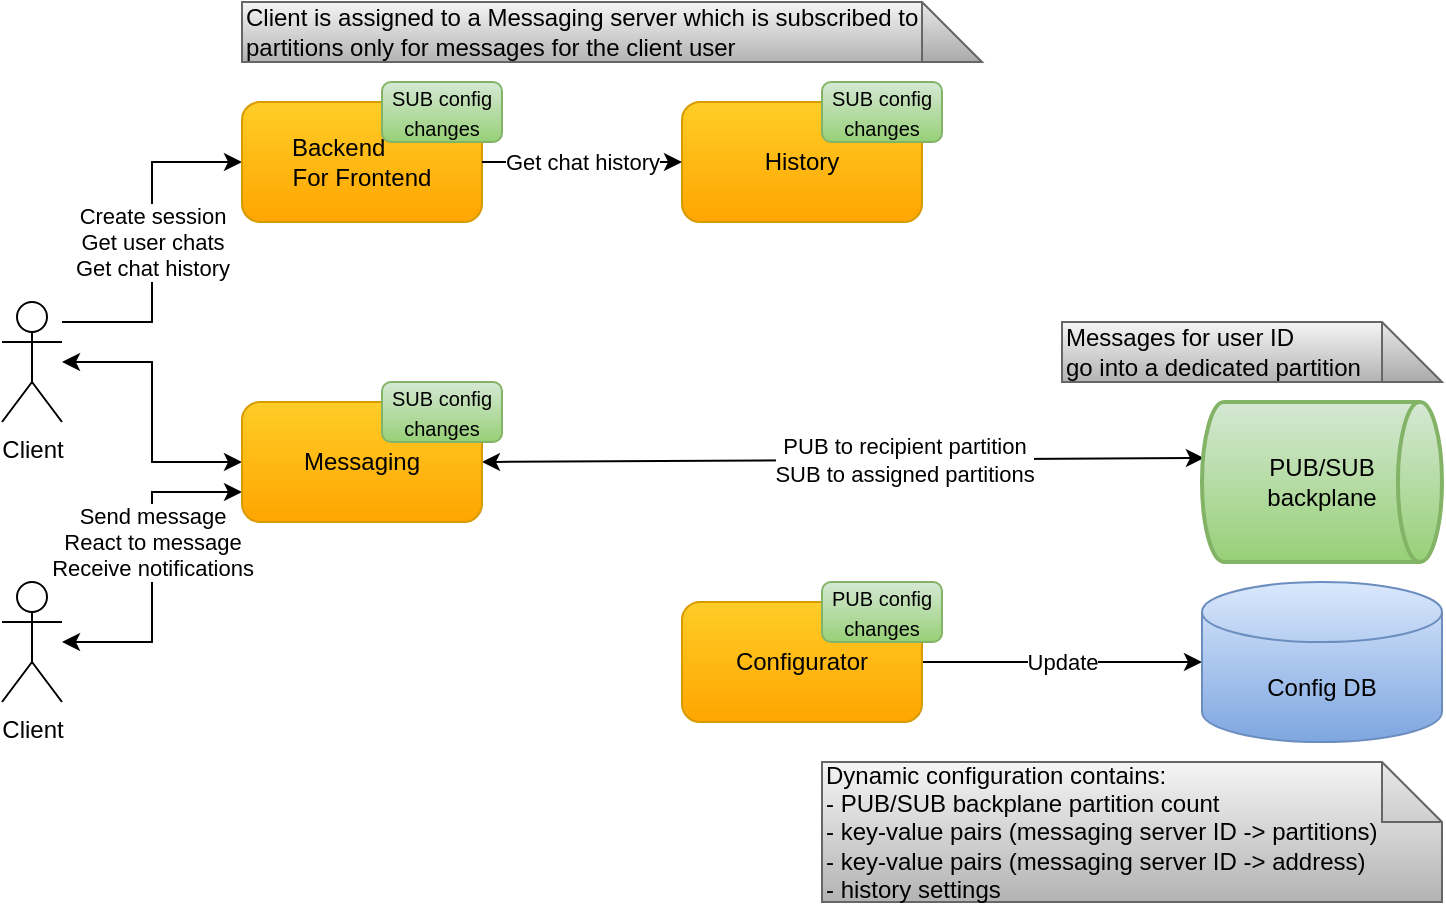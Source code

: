 <mxfile version="15.2.7" type="device"><diagram id="G4t1x3i_cumIOjZ8GDXV" name="Page-1"><mxGraphModel dx="1422" dy="923" grid="1" gridSize="10" guides="1" tooltips="1" connect="1" arrows="1" fold="1" page="1" pageScale="1" pageWidth="850" pageHeight="1100" math="0" shadow="0"><root><mxCell id="0"/><mxCell id="1" parent="0"/><mxCell id="zEOiwxzGmeE4_qA-A_0B-1" value="Messages for user ID&lt;br&gt;go into a dedicated partition" style="shape=note;whiteSpace=wrap;html=1;backgroundOutline=1;darkOpacity=0.05;align=left;gradientColor=#b3b3b3;fillColor=#f5f5f5;strokeColor=#666666;" parent="1" vertex="1"><mxGeometry x="570" y="200" width="190" height="30" as="geometry"/></mxCell><mxCell id="zEOiwxzGmeE4_qA-A_0B-2" value="Dynamic configuration contains:&lt;br&gt;- PUB/SUB backplane partition count&lt;br&gt;- key-value pairs&amp;nbsp;(messaging server ID -&amp;gt; partitions)&lt;br&gt;- key-value pairs&amp;nbsp;(messaging&amp;nbsp;server ID -&amp;gt; address)&lt;br&gt;- history settings" style="shape=note;whiteSpace=wrap;html=1;backgroundOutline=1;darkOpacity=0.05;align=left;gradientColor=#b3b3b3;fillColor=#f5f5f5;strokeColor=#666666;" parent="1" vertex="1"><mxGeometry x="450" y="420" width="310" height="70" as="geometry"/></mxCell><mxCell id="zEOiwxzGmeE4_qA-A_0B-3" value="Client is assigned to a Messaging server which is subscribed to partitions only for messages for the client user" style="shape=note;whiteSpace=wrap;html=1;backgroundOutline=1;darkOpacity=0.05;align=left;gradientColor=#b3b3b3;fillColor=#f5f5f5;strokeColor=#666666;" parent="1" vertex="1"><mxGeometry x="160" y="40" width="370" height="30" as="geometry"/></mxCell><mxCell id="WAReTh2NtruZ-ETWnuQE-5" value="" style="edgeStyle=orthogonalEdgeStyle;rounded=0;orthogonalLoop=1;jettySize=auto;html=1;entryX=0;entryY=0.5;entryDx=0;entryDy=0;startArrow=classic;startFill=1;" parent="1" source="WAReTh2NtruZ-ETWnuQE-7" target="WAReTh2NtruZ-ETWnuQE-11" edge="1"><mxGeometry relative="1" as="geometry"/></mxCell><mxCell id="WAReTh2NtruZ-ETWnuQE-6" value="Create session&lt;br&gt;Get user chats&lt;br&gt;Get chat history" style="edgeStyle=orthogonalEdgeStyle;rounded=0;orthogonalLoop=1;jettySize=auto;html=1;entryX=0;entryY=0.5;entryDx=0;entryDy=0;" parent="1" source="WAReTh2NtruZ-ETWnuQE-7" target="WAReTh2NtruZ-ETWnuQE-24" edge="1"><mxGeometry relative="1" as="geometry"><Array as="points"><mxPoint x="115" y="200"/><mxPoint x="115" y="120"/></Array></mxGeometry></mxCell><mxCell id="WAReTh2NtruZ-ETWnuQE-7" value="Client" style="shape=umlActor;verticalLabelPosition=bottom;verticalAlign=top;html=1;outlineConnect=0;" parent="1" vertex="1"><mxGeometry x="40" y="190" width="30" height="60" as="geometry"/></mxCell><mxCell id="WAReTh2NtruZ-ETWnuQE-8" value="Send message&lt;br&gt;React to message&lt;br&gt;Receive notifications" style="edgeStyle=orthogonalEdgeStyle;rounded=0;orthogonalLoop=1;jettySize=auto;html=1;entryX=0;entryY=0.75;entryDx=0;entryDy=0;startArrow=classic;startFill=1;" parent="1" source="WAReTh2NtruZ-ETWnuQE-9" target="WAReTh2NtruZ-ETWnuQE-11" edge="1"><mxGeometry x="0.151" relative="1" as="geometry"><mxPoint as="offset"/></mxGeometry></mxCell><mxCell id="WAReTh2NtruZ-ETWnuQE-9" value="Client" style="shape=umlActor;verticalLabelPosition=bottom;verticalAlign=top;html=1;outlineConnect=0;" parent="1" vertex="1"><mxGeometry x="40" y="330" width="30" height="60" as="geometry"/></mxCell><mxCell id="WAReTh2NtruZ-ETWnuQE-10" value="PUB to recipient partition&lt;br&gt;&lt;div&gt;SUB to assigned partitions&lt;/div&gt;" style="rounded=0;orthogonalLoop=1;jettySize=auto;html=1;entryX=0.008;entryY=0.35;entryDx=0;entryDy=0;entryPerimeter=0;startArrow=classic;startFill=1;exitX=1;exitY=0.5;exitDx=0;exitDy=0;" parent="1" source="WAReTh2NtruZ-ETWnuQE-11" target="WAReTh2NtruZ-ETWnuQE-13" edge="1"><mxGeometry x="0.168" relative="1" as="geometry"><mxPoint as="offset"/></mxGeometry></mxCell><mxCell id="WAReTh2NtruZ-ETWnuQE-11" value="&lt;font style=&quot;font-size: 12px&quot;&gt;Messaging&lt;/font&gt;" style="rounded=1;whiteSpace=wrap;html=1;gradientColor=#ffa500;fillColor=#ffcd28;strokeColor=#d79b00;" parent="1" vertex="1"><mxGeometry x="160" y="240" width="120" height="60" as="geometry"/></mxCell><mxCell id="WAReTh2NtruZ-ETWnuQE-13" value="PUB/SUB&lt;br&gt;backplane" style="strokeWidth=2;html=1;shape=mxgraph.flowchart.direct_data;whiteSpace=wrap;gradientColor=#97d077;fillColor=#d5e8d4;strokeColor=#82b366;" parent="1" vertex="1"><mxGeometry x="640" y="240" width="120" height="80" as="geometry"/></mxCell><mxCell id="WAReTh2NtruZ-ETWnuQE-16" value="Update" style="edgeStyle=orthogonalEdgeStyle;rounded=0;orthogonalLoop=1;jettySize=auto;html=1;entryX=0;entryY=0.5;entryDx=0;entryDy=0;entryPerimeter=0;exitX=1;exitY=0.5;exitDx=0;exitDy=0;" parent="1" source="WAReTh2NtruZ-ETWnuQE-17" target="WAReTh2NtruZ-ETWnuQE-18" edge="1"><mxGeometry relative="1" as="geometry"/></mxCell><mxCell id="WAReTh2NtruZ-ETWnuQE-17" value="Configurator" style="rounded=1;whiteSpace=wrap;html=1;gradientColor=#ffa500;fillColor=#ffcd28;strokeColor=#d79b00;" parent="1" vertex="1"><mxGeometry x="380" y="340" width="120" height="60" as="geometry"/></mxCell><mxCell id="WAReTh2NtruZ-ETWnuQE-18" value="Config DB" style="shape=cylinder3;whiteSpace=wrap;html=1;boundedLbl=1;backgroundOutline=1;size=15;gradientColor=#7ea6e0;fillColor=#dae8fc;strokeColor=#6c8ebf;" parent="1" vertex="1"><mxGeometry x="640" y="330" width="120" height="80" as="geometry"/></mxCell><mxCell id="WAReTh2NtruZ-ETWnuQE-19" value="&lt;font style=&quot;font-size: 12px&quot;&gt;History&lt;/font&gt;" style="rounded=1;whiteSpace=wrap;html=1;gradientColor=#ffa500;fillColor=#ffcd28;strokeColor=#d79b00;" parent="1" vertex="1"><mxGeometry x="380" y="90" width="120" height="60" as="geometry"/></mxCell><mxCell id="WAReTh2NtruZ-ETWnuQE-22" value="&lt;font style=&quot;font-size: 10px&quot;&gt;PUB config&lt;br&gt;changes&lt;/font&gt;" style="rounded=1;whiteSpace=wrap;html=1;gradientColor=#97d077;fillColor=#d5e8d4;strokeColor=#82b366;" parent="1" vertex="1"><mxGeometry x="450" y="330" width="60" height="30" as="geometry"/></mxCell><mxCell id="WAReTh2NtruZ-ETWnuQE-23" value="&lt;font style=&quot;font-size: 10px&quot;&gt;SUB config&lt;br&gt;changes&lt;/font&gt;" style="rounded=1;whiteSpace=wrap;html=1;gradientColor=#97d077;fillColor=#d5e8d4;strokeColor=#82b366;" parent="1" vertex="1"><mxGeometry x="230" y="230" width="60" height="30" as="geometry"/></mxCell><mxCell id="WAReTh2NtruZ-ETWnuQE-24" value="&lt;font style=&quot;font-size: 12px&quot;&gt;Backend&amp;nbsp; &amp;nbsp; &amp;nbsp; &amp;nbsp;&lt;br&gt;For Frontend&lt;/font&gt;" style="rounded=1;whiteSpace=wrap;html=1;gradientColor=#ffa500;fillColor=#ffcd28;strokeColor=#d79b00;" parent="1" vertex="1"><mxGeometry x="160" y="90" width="120" height="60" as="geometry"/></mxCell><mxCell id="WAReTh2NtruZ-ETWnuQE-25" value="&lt;font style=&quot;font-size: 10px&quot;&gt;SUB config&lt;br&gt;changes&lt;/font&gt;" style="rounded=1;whiteSpace=wrap;html=1;gradientColor=#97d077;fillColor=#d5e8d4;strokeColor=#82b366;" parent="1" vertex="1"><mxGeometry x="230" y="80" width="60" height="30" as="geometry"/></mxCell><mxCell id="WAReTh2NtruZ-ETWnuQE-30" value="Get chat history" style="endArrow=classic;html=1;exitX=1;exitY=0.5;exitDx=0;exitDy=0;entryX=0;entryY=0.5;entryDx=0;entryDy=0;" parent="1" source="WAReTh2NtruZ-ETWnuQE-24" target="WAReTh2NtruZ-ETWnuQE-19" edge="1"><mxGeometry width="50" height="50" relative="1" as="geometry"><mxPoint x="290" y="405" as="sourcePoint"/><mxPoint x="370" y="470" as="targetPoint"/><mxPoint as="offset"/></mxGeometry></mxCell><mxCell id="WAReTh2NtruZ-ETWnuQE-32" value="&lt;font style=&quot;font-size: 10px&quot;&gt;SUB config&lt;br&gt;changes&lt;/font&gt;" style="rounded=1;whiteSpace=wrap;html=1;gradientColor=#97d077;fillColor=#d5e8d4;strokeColor=#82b366;" parent="1" vertex="1"><mxGeometry x="450" y="80" width="60" height="30" as="geometry"/></mxCell></root></mxGraphModel></diagram></mxfile>